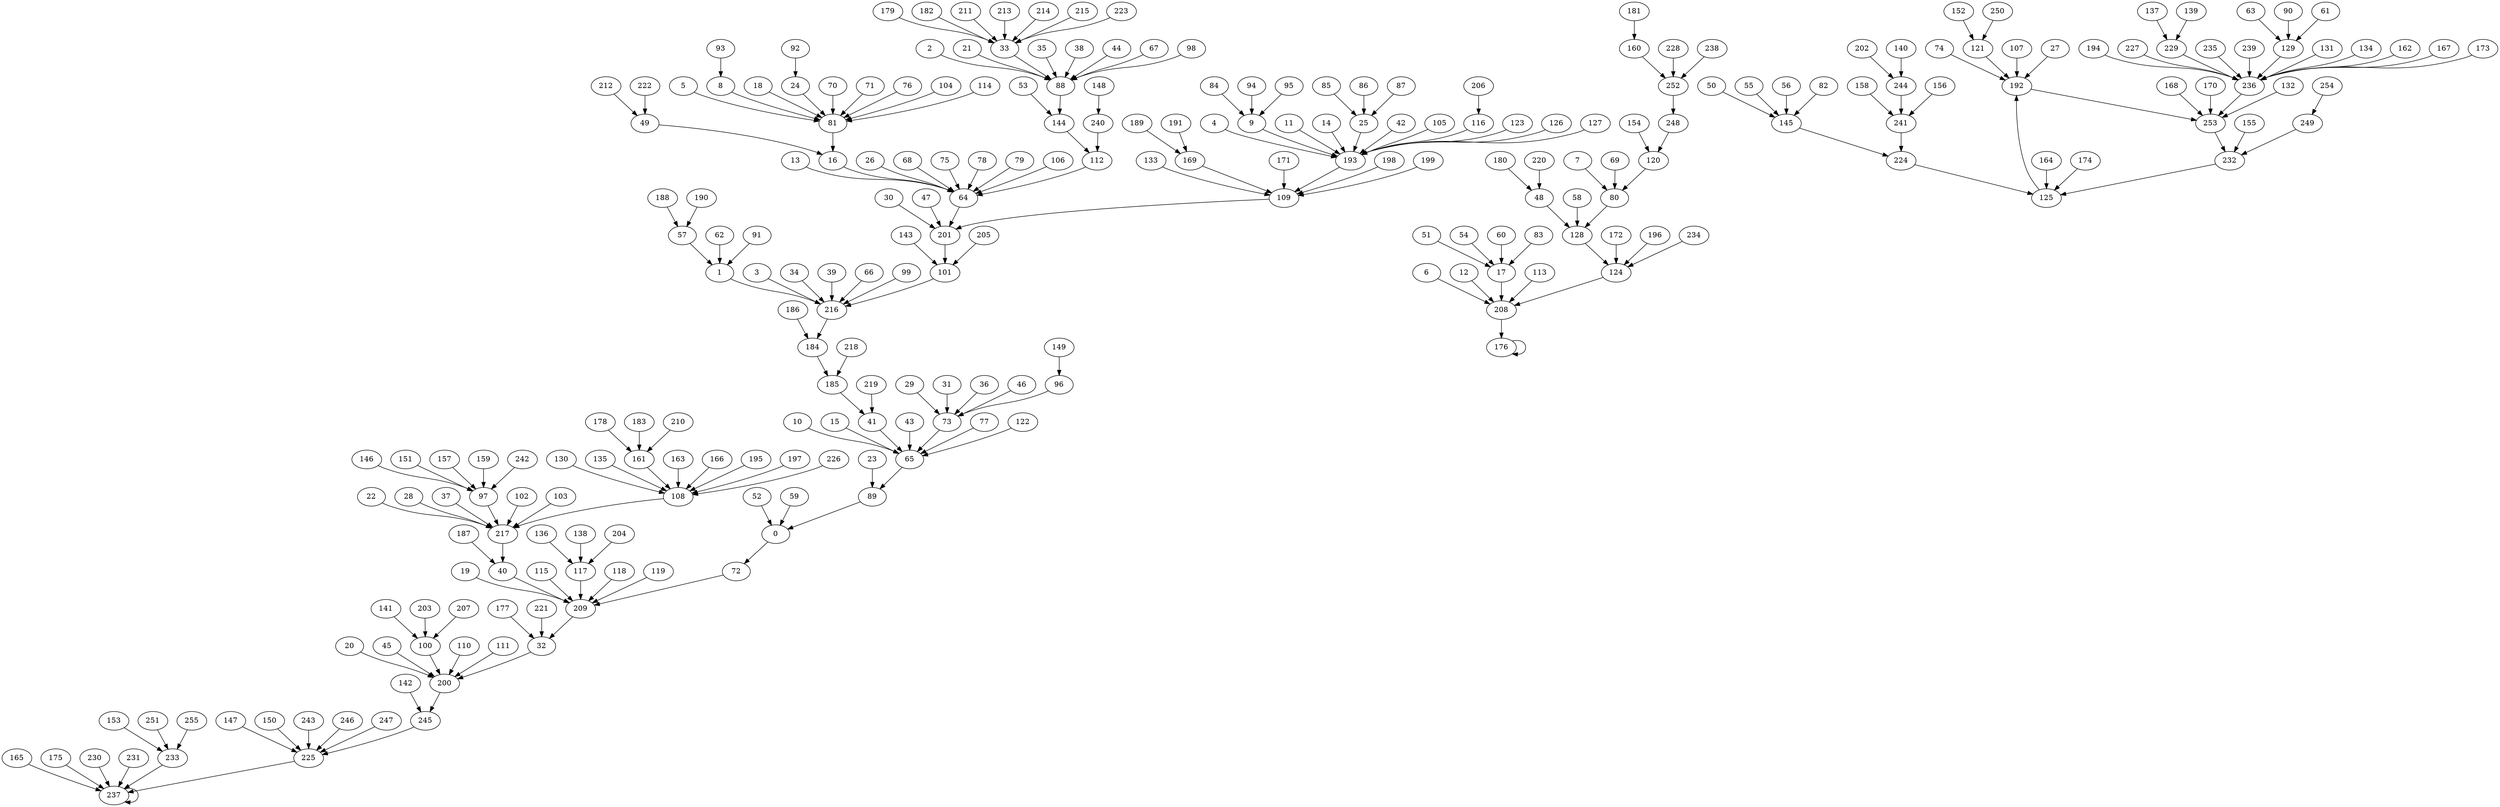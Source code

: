digraph {
  node_0  [label="0"];
  node_1  [label="1"];
  node_2  [label="2"];
  node_3  [label="3"];
  node_4  [label="4"];
  node_5  [label="5"];
  node_6  [label="6"];
  node_7  [label="7"];
  node_8  [label="8"];
  node_9  [label="9"];
  node_10  [label="10"];
  node_11  [label="11"];
  node_12  [label="12"];
  node_13  [label="13"];
  node_14  [label="14"];
  node_15  [label="15"];
  node_16  [label="16"];
  node_17  [label="17"];
  node_18  [label="18"];
  node_19  [label="19"];
  node_20  [label="20"];
  node_21  [label="21"];
  node_22  [label="22"];
  node_23  [label="23"];
  node_24  [label="24"];
  node_25  [label="25"];
  node_26  [label="26"];
  node_27  [label="27"];
  node_28  [label="28"];
  node_29  [label="29"];
  node_30  [label="30"];
  node_31  [label="31"];
  node_32  [label="32"];
  node_33  [label="33"];
  node_34  [label="34"];
  node_35  [label="35"];
  node_36  [label="36"];
  node_37  [label="37"];
  node_38  [label="38"];
  node_39  [label="39"];
  node_40  [label="40"];
  node_41  [label="41"];
  node_42  [label="42"];
  node_43  [label="43"];
  node_44  [label="44"];
  node_45  [label="45"];
  node_46  [label="46"];
  node_47  [label="47"];
  node_48  [label="48"];
  node_49  [label="49"];
  node_50  [label="50"];
  node_51  [label="51"];
  node_52  [label="52"];
  node_53  [label="53"];
  node_54  [label="54"];
  node_55  [label="55"];
  node_56  [label="56"];
  node_57  [label="57"];
  node_58  [label="58"];
  node_59  [label="59"];
  node_60  [label="60"];
  node_61  [label="61"];
  node_62  [label="62"];
  node_63  [label="63"];
  node_64  [label="64"];
  node_65  [label="65"];
  node_66  [label="66"];
  node_67  [label="67"];
  node_68  [label="68"];
  node_69  [label="69"];
  node_70  [label="70"];
  node_71  [label="71"];
  node_72  [label="72"];
  node_73  [label="73"];
  node_74  [label="74"];
  node_75  [label="75"];
  node_76  [label="76"];
  node_77  [label="77"];
  node_78  [label="78"];
  node_79  [label="79"];
  node_80  [label="80"];
  node_81  [label="81"];
  node_82  [label="82"];
  node_83  [label="83"];
  node_84  [label="84"];
  node_85  [label="85"];
  node_86  [label="86"];
  node_87  [label="87"];
  node_88  [label="88"];
  node_89  [label="89"];
  node_90  [label="90"];
  node_91  [label="91"];
  node_92  [label="92"];
  node_93  [label="93"];
  node_94  [label="94"];
  node_95  [label="95"];
  node_96  [label="96"];
  node_97  [label="97"];
  node_98  [label="98"];
  node_99  [label="99"];
  node_100  [label="100"];
  node_101  [label="101"];
  node_102  [label="102"];
  node_103  [label="103"];
  node_104  [label="104"];
  node_105  [label="105"];
  node_106  [label="106"];
  node_107  [label="107"];
  node_108  [label="108"];
  node_109  [label="109"];
  node_110  [label="110"];
  node_111  [label="111"];
  node_112  [label="112"];
  node_113  [label="113"];
  node_114  [label="114"];
  node_115  [label="115"];
  node_116  [label="116"];
  node_117  [label="117"];
  node_118  [label="118"];
  node_119  [label="119"];
  node_120  [label="120"];
  node_121  [label="121"];
  node_122  [label="122"];
  node_123  [label="123"];
  node_124  [label="124"];
  node_125  [label="125"];
  node_126  [label="126"];
  node_127  [label="127"];
  node_128  [label="128"];
  node_129  [label="129"];
  node_130  [label="130"];
  node_131  [label="131"];
  node_132  [label="132"];
  node_133  [label="133"];
  node_134  [label="134"];
  node_135  [label="135"];
  node_136  [label="136"];
  node_137  [label="137"];
  node_138  [label="138"];
  node_139  [label="139"];
  node_140  [label="140"];
  node_141  [label="141"];
  node_142  [label="142"];
  node_143  [label="143"];
  node_144  [label="144"];
  node_145  [label="145"];
  node_146  [label="146"];
  node_147  [label="147"];
  node_148  [label="148"];
  node_149  [label="149"];
  node_150  [label="150"];
  node_151  [label="151"];
  node_152  [label="152"];
  node_153  [label="153"];
  node_154  [label="154"];
  node_155  [label="155"];
  node_156  [label="156"];
  node_157  [label="157"];
  node_158  [label="158"];
  node_159  [label="159"];
  node_160  [label="160"];
  node_161  [label="161"];
  node_162  [label="162"];
  node_163  [label="163"];
  node_164  [label="164"];
  node_165  [label="165"];
  node_166  [label="166"];
  node_167  [label="167"];
  node_168  [label="168"];
  node_169  [label="169"];
  node_170  [label="170"];
  node_171  [label="171"];
  node_172  [label="172"];
  node_173  [label="173"];
  node_174  [label="174"];
  node_175  [label="175"];
  node_176  [label="176"];
  node_177  [label="177"];
  node_178  [label="178"];
  node_179  [label="179"];
  node_180  [label="180"];
  node_181  [label="181"];
  node_182  [label="182"];
  node_183  [label="183"];
  node_184  [label="184"];
  node_185  [label="185"];
  node_186  [label="186"];
  node_187  [label="187"];
  node_188  [label="188"];
  node_189  [label="189"];
  node_190  [label="190"];
  node_191  [label="191"];
  node_192  [label="192"];
  node_193  [label="193"];
  node_194  [label="194"];
  node_195  [label="195"];
  node_196  [label="196"];
  node_197  [label="197"];
  node_198  [label="198"];
  node_199  [label="199"];
  node_200  [label="200"];
  node_201  [label="201"];
  node_202  [label="202"];
  node_203  [label="203"];
  node_204  [label="204"];
  node_205  [label="205"];
  node_206  [label="206"];
  node_207  [label="207"];
  node_208  [label="208"];
  node_209  [label="209"];
  node_210  [label="210"];
  node_211  [label="211"];
  node_212  [label="212"];
  node_213  [label="213"];
  node_214  [label="214"];
  node_215  [label="215"];
  node_216  [label="216"];
  node_217  [label="217"];
  node_218  [label="218"];
  node_219  [label="219"];
  node_220  [label="220"];
  node_221  [label="221"];
  node_222  [label="222"];
  node_223  [label="223"];
  node_224  [label="224"];
  node_225  [label="225"];
  node_226  [label="226"];
  node_227  [label="227"];
  node_228  [label="228"];
  node_229  [label="229"];
  node_230  [label="230"];
  node_231  [label="231"];
  node_232  [label="232"];
  node_233  [label="233"];
  node_234  [label="234"];
  node_235  [label="235"];
  node_236  [label="236"];
  node_237  [label="237"];
  node_238  [label="238"];
  node_239  [label="239"];
  node_240  [label="240"];
  node_241  [label="241"];
  node_242  [label="242"];
  node_243  [label="243"];
  node_244  [label="244"];
  node_245  [label="245"];
  node_246  [label="246"];
  node_247  [label="247"];
  node_248  [label="248"];
  node_249  [label="249"];
  node_250  [label="250"];
  node_251  [label="251"];
  node_252  [label="252"];
  node_253  [label="253"];
  node_254  [label="254"];
  node_255  [label="255"];

  node_0 -> node_72;
  node_1 -> node_216;
  node_2 -> node_88;
  node_3 -> node_216;
  node_4 -> node_193;
  node_5 -> node_81;
  node_6 -> node_208;
  node_7 -> node_80;
  node_8 -> node_81;
  node_9 -> node_193;
  node_10 -> node_65;
  node_11 -> node_193;
  node_12 -> node_208;
  node_13 -> node_64;
  node_14 -> node_193;
  node_15 -> node_65;
  node_16 -> node_64;
  node_17 -> node_208;
  node_18 -> node_81;
  node_19 -> node_209;
  node_20 -> node_200;
  node_21 -> node_88;
  node_22 -> node_217;
  node_23 -> node_89;
  node_24 -> node_81;
  node_25 -> node_193;
  node_26 -> node_64;
  node_27 -> node_192;
  node_28 -> node_217;
  node_29 -> node_73;
  node_30 -> node_201;
  node_31 -> node_73;
  node_32 -> node_200;
  node_33 -> node_88;
  node_34 -> node_216;
  node_35 -> node_88;
  node_36 -> node_73;
  node_37 -> node_217;
  node_38 -> node_88;
  node_39 -> node_216;
  node_40 -> node_209;
  node_41 -> node_65;
  node_42 -> node_193;
  node_43 -> node_65;
  node_44 -> node_88;
  node_45 -> node_200;
  node_46 -> node_73;
  node_47 -> node_201;
  node_48 -> node_128;
  node_49 -> node_16;
  node_50 -> node_145;
  node_51 -> node_17;
  node_52 -> node_0;
  node_53 -> node_144;
  node_54 -> node_17;
  node_55 -> node_145;
  node_56 -> node_145;
  node_57 -> node_1;
  node_58 -> node_128;
  node_59 -> node_0;
  node_60 -> node_17;
  node_61 -> node_129;
  node_62 -> node_1;
  node_63 -> node_129;
  node_64 -> node_201;
  node_65 -> node_89;
  node_66 -> node_216;
  node_67 -> node_88;
  node_68 -> node_64;
  node_69 -> node_80;
  node_70 -> node_81;
  node_71 -> node_81;
  node_72 -> node_209;
  node_73 -> node_65;
  node_74 -> node_192;
  node_75 -> node_64;
  node_76 -> node_81;
  node_77 -> node_65;
  node_78 -> node_64;
  node_79 -> node_64;
  node_80 -> node_128;
  node_81 -> node_16;
  node_82 -> node_145;
  node_83 -> node_17;
  node_84 -> node_9;
  node_85 -> node_25;
  node_86 -> node_25;
  node_87 -> node_25;
  node_88 -> node_144;
  node_89 -> node_0;
  node_90 -> node_129;
  node_91 -> node_1;
  node_92 -> node_24;
  node_93 -> node_8;
  node_94 -> node_9;
  node_95 -> node_9;
  node_96 -> node_73;
  node_97 -> node_217;
  node_98 -> node_88;
  node_99 -> node_216;
  node_100 -> node_200;
  node_101 -> node_216;
  node_102 -> node_217;
  node_103 -> node_217;
  node_104 -> node_81;
  node_105 -> node_193;
  node_106 -> node_64;
  node_107 -> node_192;
  node_108 -> node_217;
  node_109 -> node_201;
  node_110 -> node_200;
  node_111 -> node_200;
  node_112 -> node_64;
  node_113 -> node_208;
  node_114 -> node_81;
  node_115 -> node_209;
  node_116 -> node_193;
  node_117 -> node_209;
  node_118 -> node_209;
  node_119 -> node_209;
  node_120 -> node_80;
  node_121 -> node_192;
  node_122 -> node_65;
  node_123 -> node_193;
  node_124 -> node_208;
  node_125 -> node_192;
  node_126 -> node_193;
  node_127 -> node_193;
  node_128 -> node_124;
  node_129 -> node_236;
  node_130 -> node_108;
  node_131 -> node_236;
  node_132 -> node_253;
  node_133 -> node_109;
  node_134 -> node_236;
  node_135 -> node_108;
  node_136 -> node_117;
  node_137 -> node_229;
  node_138 -> node_117;
  node_139 -> node_229;
  node_140 -> node_244;
  node_141 -> node_100;
  node_142 -> node_245;
  node_143 -> node_101;
  node_144 -> node_112;
  node_145 -> node_224;
  node_146 -> node_97;
  node_147 -> node_225;
  node_148 -> node_240;
  node_149 -> node_96;
  node_150 -> node_225;
  node_151 -> node_97;
  node_152 -> node_121;
  node_153 -> node_233;
  node_154 -> node_120;
  node_155 -> node_232;
  node_156 -> node_241;
  node_157 -> node_97;
  node_158 -> node_241;
  node_159 -> node_97;
  node_160 -> node_252;
  node_161 -> node_108;
  node_162 -> node_236;
  node_163 -> node_108;
  node_164 -> node_125;
  node_165 -> node_237;
  node_166 -> node_108;
  node_167 -> node_236;
  node_168 -> node_253;
  node_169 -> node_109;
  node_170 -> node_253;
  node_171 -> node_109;
  node_172 -> node_124;
  node_173 -> node_236;
  node_174 -> node_125;
  node_175 -> node_237;
  node_176 -> node_176;
  node_177 -> node_32;
  node_178 -> node_161;
  node_179 -> node_33;
  node_180 -> node_48;
  node_181 -> node_160;
  node_182 -> node_33;
  node_183 -> node_161;
  node_184 -> node_185;
  node_185 -> node_41;
  node_186 -> node_184;
  node_187 -> node_40;
  node_188 -> node_57;
  node_189 -> node_169;
  node_190 -> node_57;
  node_191 -> node_169;
  node_192 -> node_253;
  node_193 -> node_109;
  node_194 -> node_236;
  node_195 -> node_108;
  node_196 -> node_124;
  node_197 -> node_108;
  node_198 -> node_109;
  node_199 -> node_109;
  node_200 -> node_245;
  node_201 -> node_101;
  node_202 -> node_244;
  node_203 -> node_100;
  node_204 -> node_117;
  node_205 -> node_101;
  node_206 -> node_116;
  node_207 -> node_100;
  node_208 -> node_176;
  node_209 -> node_32;
  node_210 -> node_161;
  node_211 -> node_33;
  node_212 -> node_49;
  node_213 -> node_33;
  node_214 -> node_33;
  node_215 -> node_33;
  node_216 -> node_184;
  node_217 -> node_40;
  node_218 -> node_185;
  node_219 -> node_41;
  node_220 -> node_48;
  node_221 -> node_32;
  node_222 -> node_49;
  node_223 -> node_33;
  node_224 -> node_125;
  node_225 -> node_237;
  node_226 -> node_108;
  node_227 -> node_236;
  node_228 -> node_252;
  node_229 -> node_236;
  node_230 -> node_237;
  node_231 -> node_237;
  node_232 -> node_125;
  node_233 -> node_237;
  node_234 -> node_124;
  node_235 -> node_236;
  node_236 -> node_253;
  node_237 -> node_237;
  node_238 -> node_252;
  node_239 -> node_236;
  node_240 -> node_112;
  node_241 -> node_224;
  node_242 -> node_97;
  node_243 -> node_225;
  node_244 -> node_241;
  node_245 -> node_225;
  node_246 -> node_225;
  node_247 -> node_225;
  node_248 -> node_120;
  node_249 -> node_232;
  node_250 -> node_121;
  node_251 -> node_233;
  node_252 -> node_248;
  node_253 -> node_232;
  node_254 -> node_249;
  node_255 -> node_233;
}